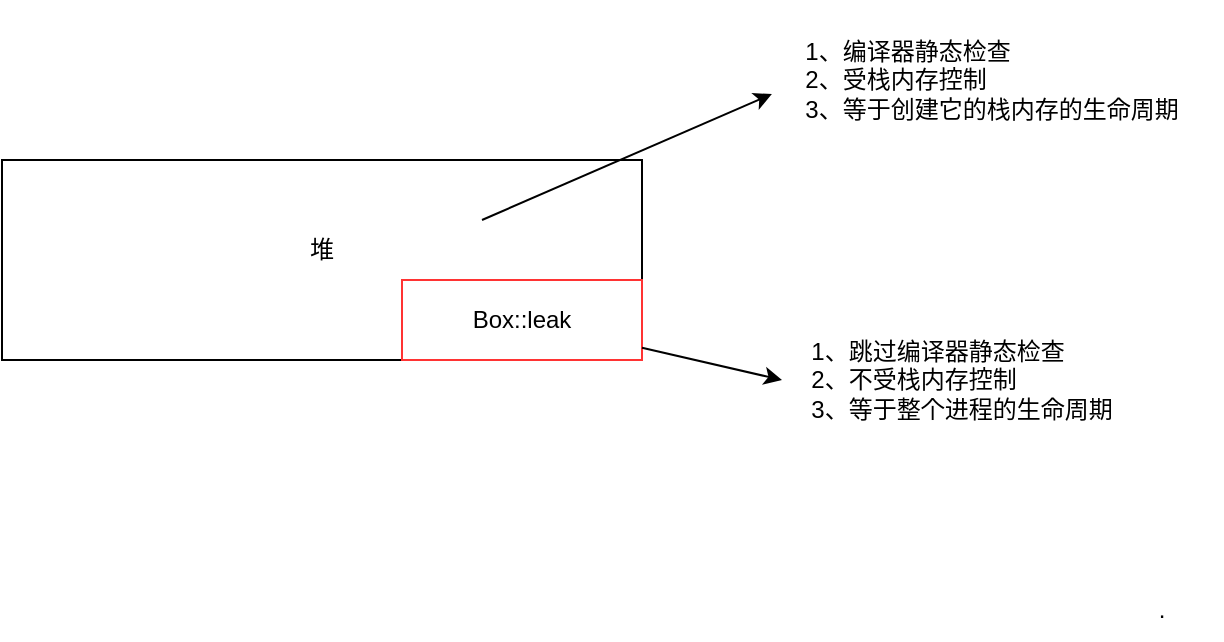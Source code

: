 <mxfile version="20.8.16" type="device"><diagram name="第 1 页" id="pIloXjX22krJJ0XQ8q2Z"><mxGraphModel dx="954" dy="521" grid="1" gridSize="10" guides="1" tooltips="1" connect="1" arrows="1" fold="1" page="1" pageScale="1" pageWidth="3300" pageHeight="4681" math="0" shadow="0"><root><mxCell id="0"/><mxCell id="1" parent="0"/><mxCell id="zfWmBNb_6wR5EJPYMrVA-1" value="" style="rounded=0;whiteSpace=wrap;html=1;strokeColor=#000000;" parent="1" vertex="1"><mxGeometry x="250" y="220" width="320" height="100" as="geometry"/></mxCell><mxCell id="zfWmBNb_6wR5EJPYMrVA-2" value="Box::leak" style="rounded=0;whiteSpace=wrap;html=1;strokeColor=#FF3333;" parent="1" vertex="1"><mxGeometry x="450" y="280" width="120" height="40" as="geometry"/></mxCell><mxCell id="zfWmBNb_6wR5EJPYMrVA-3" value="堆" style="text;html=1;strokeColor=none;fillColor=none;align=center;verticalAlign=middle;whiteSpace=wrap;rounded=0;" parent="1" vertex="1"><mxGeometry x="380" y="250" width="60" height="30" as="geometry"/></mxCell><mxCell id="zfWmBNb_6wR5EJPYMrVA-4" value="" style="endArrow=classic;html=1;rounded=0;entryX=-0.024;entryY=0.588;entryDx=0;entryDy=0;entryPerimeter=0;" parent="1" target="zfWmBNb_6wR5EJPYMrVA-6" edge="1"><mxGeometry width="50" height="50" relative="1" as="geometry"><mxPoint x="490" y="250" as="sourcePoint"/><mxPoint x="600" y="190" as="targetPoint"/></mxGeometry></mxCell><mxCell id="zfWmBNb_6wR5EJPYMrVA-5" value="" style="endArrow=classic;html=1;rounded=0;" parent="1" source="zfWmBNb_6wR5EJPYMrVA-2" edge="1"><mxGeometry width="50" height="50" relative="1" as="geometry"><mxPoint x="650" y="360" as="sourcePoint"/><mxPoint x="640" y="330" as="targetPoint"/></mxGeometry></mxCell><mxCell id="zfWmBNb_6wR5EJPYMrVA-6" value="&lt;div style=&quot;text-align: left;&quot;&gt;&lt;span style=&quot;background-color: initial;&quot;&gt;1、编译器静态检查&lt;/span&gt;&lt;/div&gt;&lt;div style=&quot;text-align: left;&quot;&gt;&lt;span style=&quot;background-color: initial;&quot;&gt;2、受栈内存控制&lt;/span&gt;&lt;/div&gt;&lt;div style=&quot;text-align: left;&quot;&gt;&lt;span style=&quot;background-color: initial;&quot;&gt;3、等于创建它的栈内存的生命周期&lt;/span&gt;&lt;/div&gt;" style="text;html=1;strokeColor=none;fillColor=none;align=center;verticalAlign=middle;whiteSpace=wrap;rounded=0;" parent="1" vertex="1"><mxGeometry x="640" y="140" width="210" height="80" as="geometry"/></mxCell><mxCell id="zfWmBNb_6wR5EJPYMrVA-7" value="&lt;div style=&quot;text-align: left;&quot;&gt;&lt;span style=&quot;background-color: initial;&quot;&gt;1、跳过编译器静态检查&lt;/span&gt;&lt;/div&gt;&lt;div style=&quot;text-align: left;&quot;&gt;&lt;span style=&quot;background-color: initial;&quot;&gt;2、不受栈内存控制&lt;/span&gt;&lt;/div&gt;&lt;div style=&quot;text-align: left;&quot;&gt;&lt;span style=&quot;background-color: initial;&quot;&gt;3、等于整个进程的生命周期&lt;/span&gt;&lt;/div&gt;" style="text;html=1;strokeColor=none;fillColor=none;align=center;verticalAlign=middle;whiteSpace=wrap;rounded=0;" parent="1" vertex="1"><mxGeometry x="630" y="290" width="200" height="80" as="geometry"/></mxCell><mxCell id="2iqHzs93HxziPCo3yv5j-1" value="" style="rounded=1;whiteSpace=wrap;html=1;" parent="1" vertex="1"><mxGeometry x="400" y="450" width="40" as="geometry"/></mxCell><mxCell id="iCOlQF-H8wB1IhrxPeba-1" value="." style="text;html=1;strokeColor=none;fillColor=none;align=center;verticalAlign=middle;whiteSpace=wrap;rounded=0;" vertex="1" parent="1"><mxGeometry x="800" y="430" width="60" height="30" as="geometry"/></mxCell></root></mxGraphModel></diagram></mxfile>